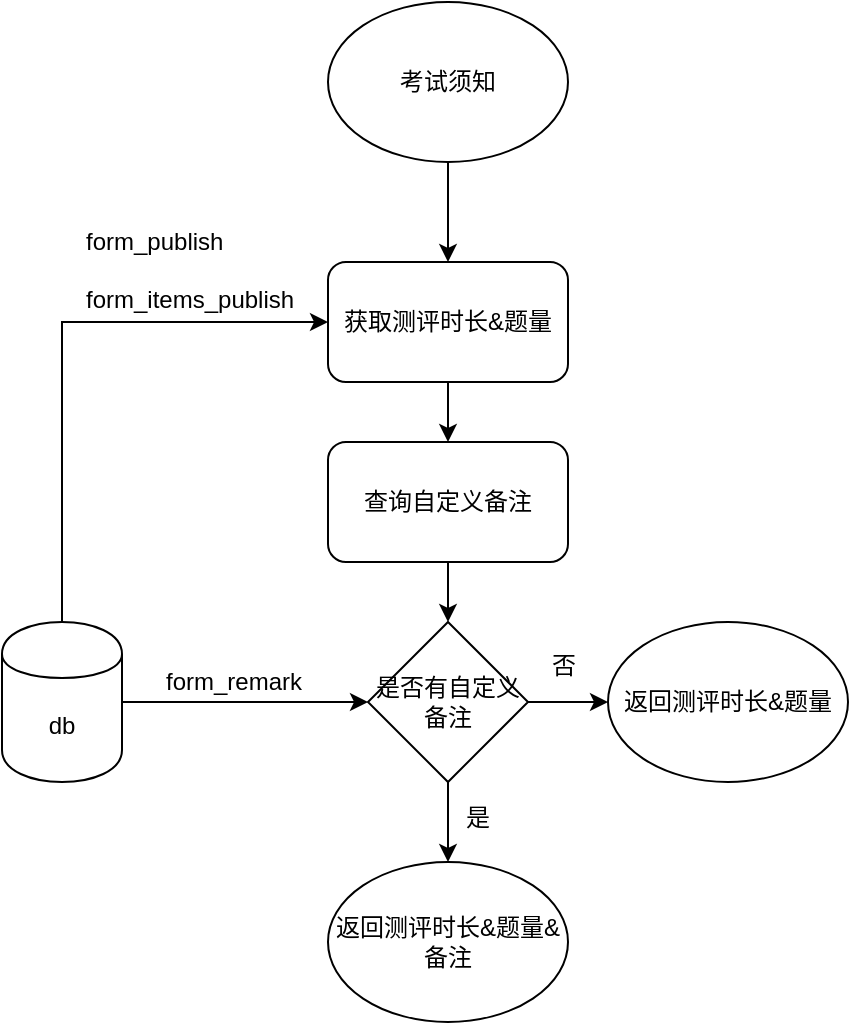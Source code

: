 <mxfile pages="1" version="11.2.5" type="github"><diagram id="pG_8MvO96f5zsoqHBZFO" name="第 1 页"><mxGraphModel dx="1426" dy="773" grid="1" gridSize="10" guides="1" tooltips="1" connect="1" arrows="1" fold="1" page="1" pageScale="1" pageWidth="827" pageHeight="1169" math="0" shadow="0"><root><mxCell id="0"/><mxCell id="1" parent="0"/><mxCell id="SEOm55-JWOYuLM5ziQYZ-2" style="edgeStyle=orthogonalEdgeStyle;rounded=0;orthogonalLoop=1;jettySize=auto;html=1;" edge="1" parent="1" source="SEOm55-JWOYuLM5ziQYZ-1" target="SEOm55-JWOYuLM5ziQYZ-3"><mxGeometry relative="1" as="geometry"><mxPoint x="413" y="180" as="targetPoint"/></mxGeometry></mxCell><mxCell id="SEOm55-JWOYuLM5ziQYZ-1" value="考试须知" style="ellipse;whiteSpace=wrap;html=1;" vertex="1" parent="1"><mxGeometry x="353" y="60" width="120" height="80" as="geometry"/></mxCell><mxCell id="SEOm55-JWOYuLM5ziQYZ-5" style="edgeStyle=orthogonalEdgeStyle;rounded=0;orthogonalLoop=1;jettySize=auto;html=1;" edge="1" parent="1" source="SEOm55-JWOYuLM5ziQYZ-3" target="SEOm55-JWOYuLM5ziQYZ-7"><mxGeometry relative="1" as="geometry"><mxPoint x="413" y="280" as="targetPoint"/></mxGeometry></mxCell><mxCell id="SEOm55-JWOYuLM5ziQYZ-3" value="获取测评时长&amp;amp;题量" style="rounded=1;whiteSpace=wrap;html=1;" vertex="1" parent="1"><mxGeometry x="353" y="190" width="120" height="60" as="geometry"/></mxCell><mxCell id="SEOm55-JWOYuLM5ziQYZ-12" style="edgeStyle=orthogonalEdgeStyle;rounded=0;orthogonalLoop=1;jettySize=auto;html=1;" edge="1" parent="1" source="SEOm55-JWOYuLM5ziQYZ-4" target="SEOm55-JWOYuLM5ziQYZ-11"><mxGeometry relative="1" as="geometry"/></mxCell><mxCell id="SEOm55-JWOYuLM5ziQYZ-22" style="edgeStyle=orthogonalEdgeStyle;rounded=0;orthogonalLoop=1;jettySize=auto;html=1;entryX=0;entryY=0.5;entryDx=0;entryDy=0;" edge="1" parent="1" source="SEOm55-JWOYuLM5ziQYZ-4" target="SEOm55-JWOYuLM5ziQYZ-3"><mxGeometry relative="1" as="geometry"><Array as="points"><mxPoint x="220" y="220"/></Array></mxGeometry></mxCell><mxCell id="SEOm55-JWOYuLM5ziQYZ-4" value="db" style="shape=cylinder;whiteSpace=wrap;html=1;boundedLbl=1;backgroundOutline=1;" vertex="1" parent="1"><mxGeometry x="190" y="370" width="60" height="80" as="geometry"/></mxCell><mxCell id="SEOm55-JWOYuLM5ziQYZ-10" style="edgeStyle=orthogonalEdgeStyle;rounded=0;orthogonalLoop=1;jettySize=auto;html=1;" edge="1" parent="1" source="SEOm55-JWOYuLM5ziQYZ-7" target="SEOm55-JWOYuLM5ziQYZ-11"><mxGeometry relative="1" as="geometry"><mxPoint x="413" y="380" as="targetPoint"/></mxGeometry></mxCell><mxCell id="SEOm55-JWOYuLM5ziQYZ-7" value="查询自定义备注" style="rounded=1;whiteSpace=wrap;html=1;" vertex="1" parent="1"><mxGeometry x="353" y="280" width="120" height="60" as="geometry"/></mxCell><mxCell id="SEOm55-JWOYuLM5ziQYZ-9" value="form_remark" style="text;html=1;resizable=0;points=[];autosize=1;align=left;verticalAlign=top;spacingTop=-4;" vertex="1" parent="1"><mxGeometry x="270" y="390" width="80" height="20" as="geometry"/></mxCell><mxCell id="SEOm55-JWOYuLM5ziQYZ-13" style="edgeStyle=orthogonalEdgeStyle;rounded=0;orthogonalLoop=1;jettySize=auto;html=1;" edge="1" parent="1" source="SEOm55-JWOYuLM5ziQYZ-11"><mxGeometry relative="1" as="geometry"><mxPoint x="413" y="490" as="targetPoint"/></mxGeometry></mxCell><mxCell id="SEOm55-JWOYuLM5ziQYZ-20" style="edgeStyle=orthogonalEdgeStyle;rounded=0;orthogonalLoop=1;jettySize=auto;html=1;" edge="1" parent="1" source="SEOm55-JWOYuLM5ziQYZ-11" target="SEOm55-JWOYuLM5ziQYZ-21"><mxGeometry relative="1" as="geometry"><mxPoint x="500" y="410" as="targetPoint"/></mxGeometry></mxCell><mxCell id="SEOm55-JWOYuLM5ziQYZ-11" value="是否有自定义备注" style="rhombus;whiteSpace=wrap;html=1;" vertex="1" parent="1"><mxGeometry x="373" y="370" width="80" height="80" as="geometry"/></mxCell><mxCell id="SEOm55-JWOYuLM5ziQYZ-14" value="是" style="text;html=1;resizable=0;points=[];autosize=1;align=left;verticalAlign=top;spacingTop=-4;" vertex="1" parent="1"><mxGeometry x="420" y="458" width="30" height="20" as="geometry"/></mxCell><mxCell id="SEOm55-JWOYuLM5ziQYZ-16" value="否&lt;br&gt;" style="text;html=1;resizable=0;points=[];autosize=1;align=left;verticalAlign=top;spacingTop=-4;" vertex="1" parent="1"><mxGeometry x="463" y="382" width="30" height="20" as="geometry"/></mxCell><mxCell id="SEOm55-JWOYuLM5ziQYZ-17" value="返回测评时长&amp;amp;题量&amp;amp;备注" style="ellipse;whiteSpace=wrap;html=1;" vertex="1" parent="1"><mxGeometry x="353" y="490" width="120" height="80" as="geometry"/></mxCell><mxCell id="SEOm55-JWOYuLM5ziQYZ-21" value="返回测评时长&amp;amp;题量" style="ellipse;whiteSpace=wrap;html=1;" vertex="1" parent="1"><mxGeometry x="493" y="370" width="120" height="80" as="geometry"/></mxCell><mxCell id="SEOm55-JWOYuLM5ziQYZ-23" value="form_publish&lt;br&gt;&lt;br&gt;form_items_publish" style="text;html=1;resizable=0;points=[];autosize=1;align=left;verticalAlign=top;spacingTop=-4;" vertex="1" parent="1"><mxGeometry x="230" y="170" width="120" height="40" as="geometry"/></mxCell></root></mxGraphModel></diagram></mxfile>